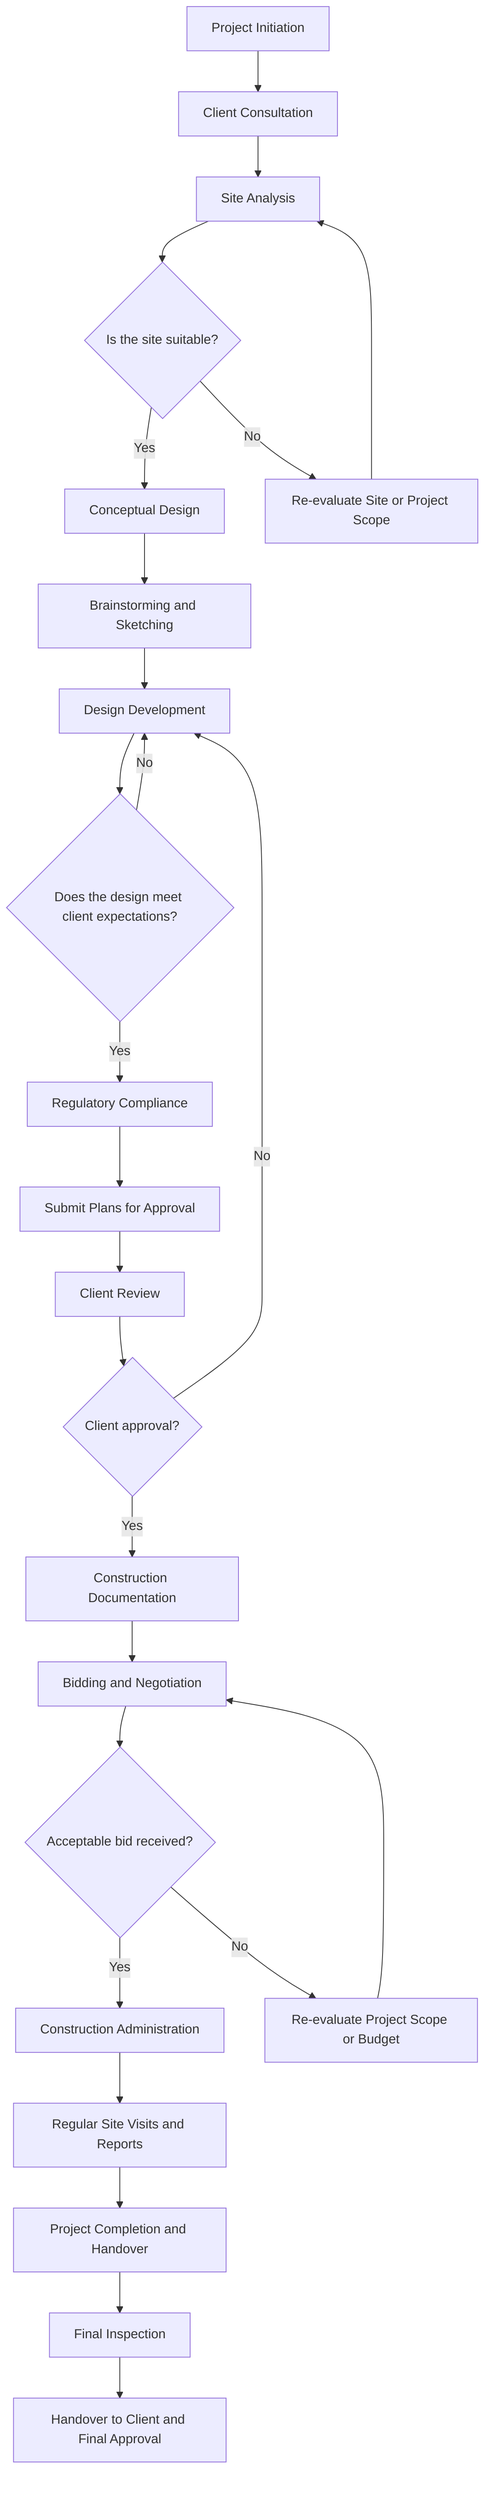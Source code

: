 flowchart TD
    A[Project Initiation] --> B[Client Consultation]
    B --> C[Site Analysis]
    C --> D{Is the site suitable?}
    D -- Yes --> E[Conceptual Design]
    D -- No --> F[Re-evaluate Site or Project Scope]
    F --> C
    E --> G[Brainstorming and Sketching]
    G --> H[Design Development]
    H --> I{Does the design meet client expectations?}
    I -- Yes --> J[Regulatory Compliance]
    I -- No --> H
    J --> K[Submit Plans for Approval]
    K --> L[Client Review]
    L --> M{Client approval?}
    M -- Yes --> N[Construction Documentation]
    M -- No --> H
    N --> O[Bidding and Negotiation]
    O --> P{Acceptable bid received?}
    P -- Yes --> Q[Construction Administration]
    P -- No --> R[Re-evaluate Project Scope or Budget]
    R --> O
    Q --> S[Regular Site Visits and Reports]
    S --> T[Project Completion and Handover]
    T --> U[Final Inspection]
    U --> V[Handover to Client and Final Approval]